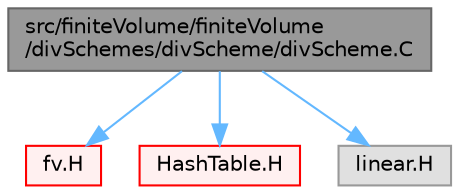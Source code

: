 digraph "src/finiteVolume/finiteVolume/divSchemes/divScheme/divScheme.C"
{
 // LATEX_PDF_SIZE
  bgcolor="transparent";
  edge [fontname=Helvetica,fontsize=10,labelfontname=Helvetica,labelfontsize=10];
  node [fontname=Helvetica,fontsize=10,shape=box,height=0.2,width=0.4];
  Node1 [id="Node000001",label="src/finiteVolume/finiteVolume\l/divSchemes/divScheme/divScheme.C",height=0.2,width=0.4,color="gray40", fillcolor="grey60", style="filled", fontcolor="black",tooltip="Abstract base class for finite volume calculus div schemes."];
  Node1 -> Node2 [id="edge1_Node000001_Node000002",color="steelblue1",style="solid",tooltip=" "];
  Node2 [id="Node000002",label="fv.H",height=0.2,width=0.4,color="red", fillcolor="#FFF0F0", style="filled",URL="$fv_8H.html",tooltip=" "];
  Node1 -> Node30 [id="edge2_Node000001_Node000030",color="steelblue1",style="solid",tooltip=" "];
  Node30 [id="Node000030",label="HashTable.H",height=0.2,width=0.4,color="red", fillcolor="#FFF0F0", style="filled",URL="$HashTable_8H.html",tooltip=" "];
  Node1 -> Node85 [id="edge3_Node000001_Node000085",color="steelblue1",style="solid",tooltip=" "];
  Node85 [id="Node000085",label="linear.H",height=0.2,width=0.4,color="grey60", fillcolor="#E0E0E0", style="filled",tooltip=" "];
}
